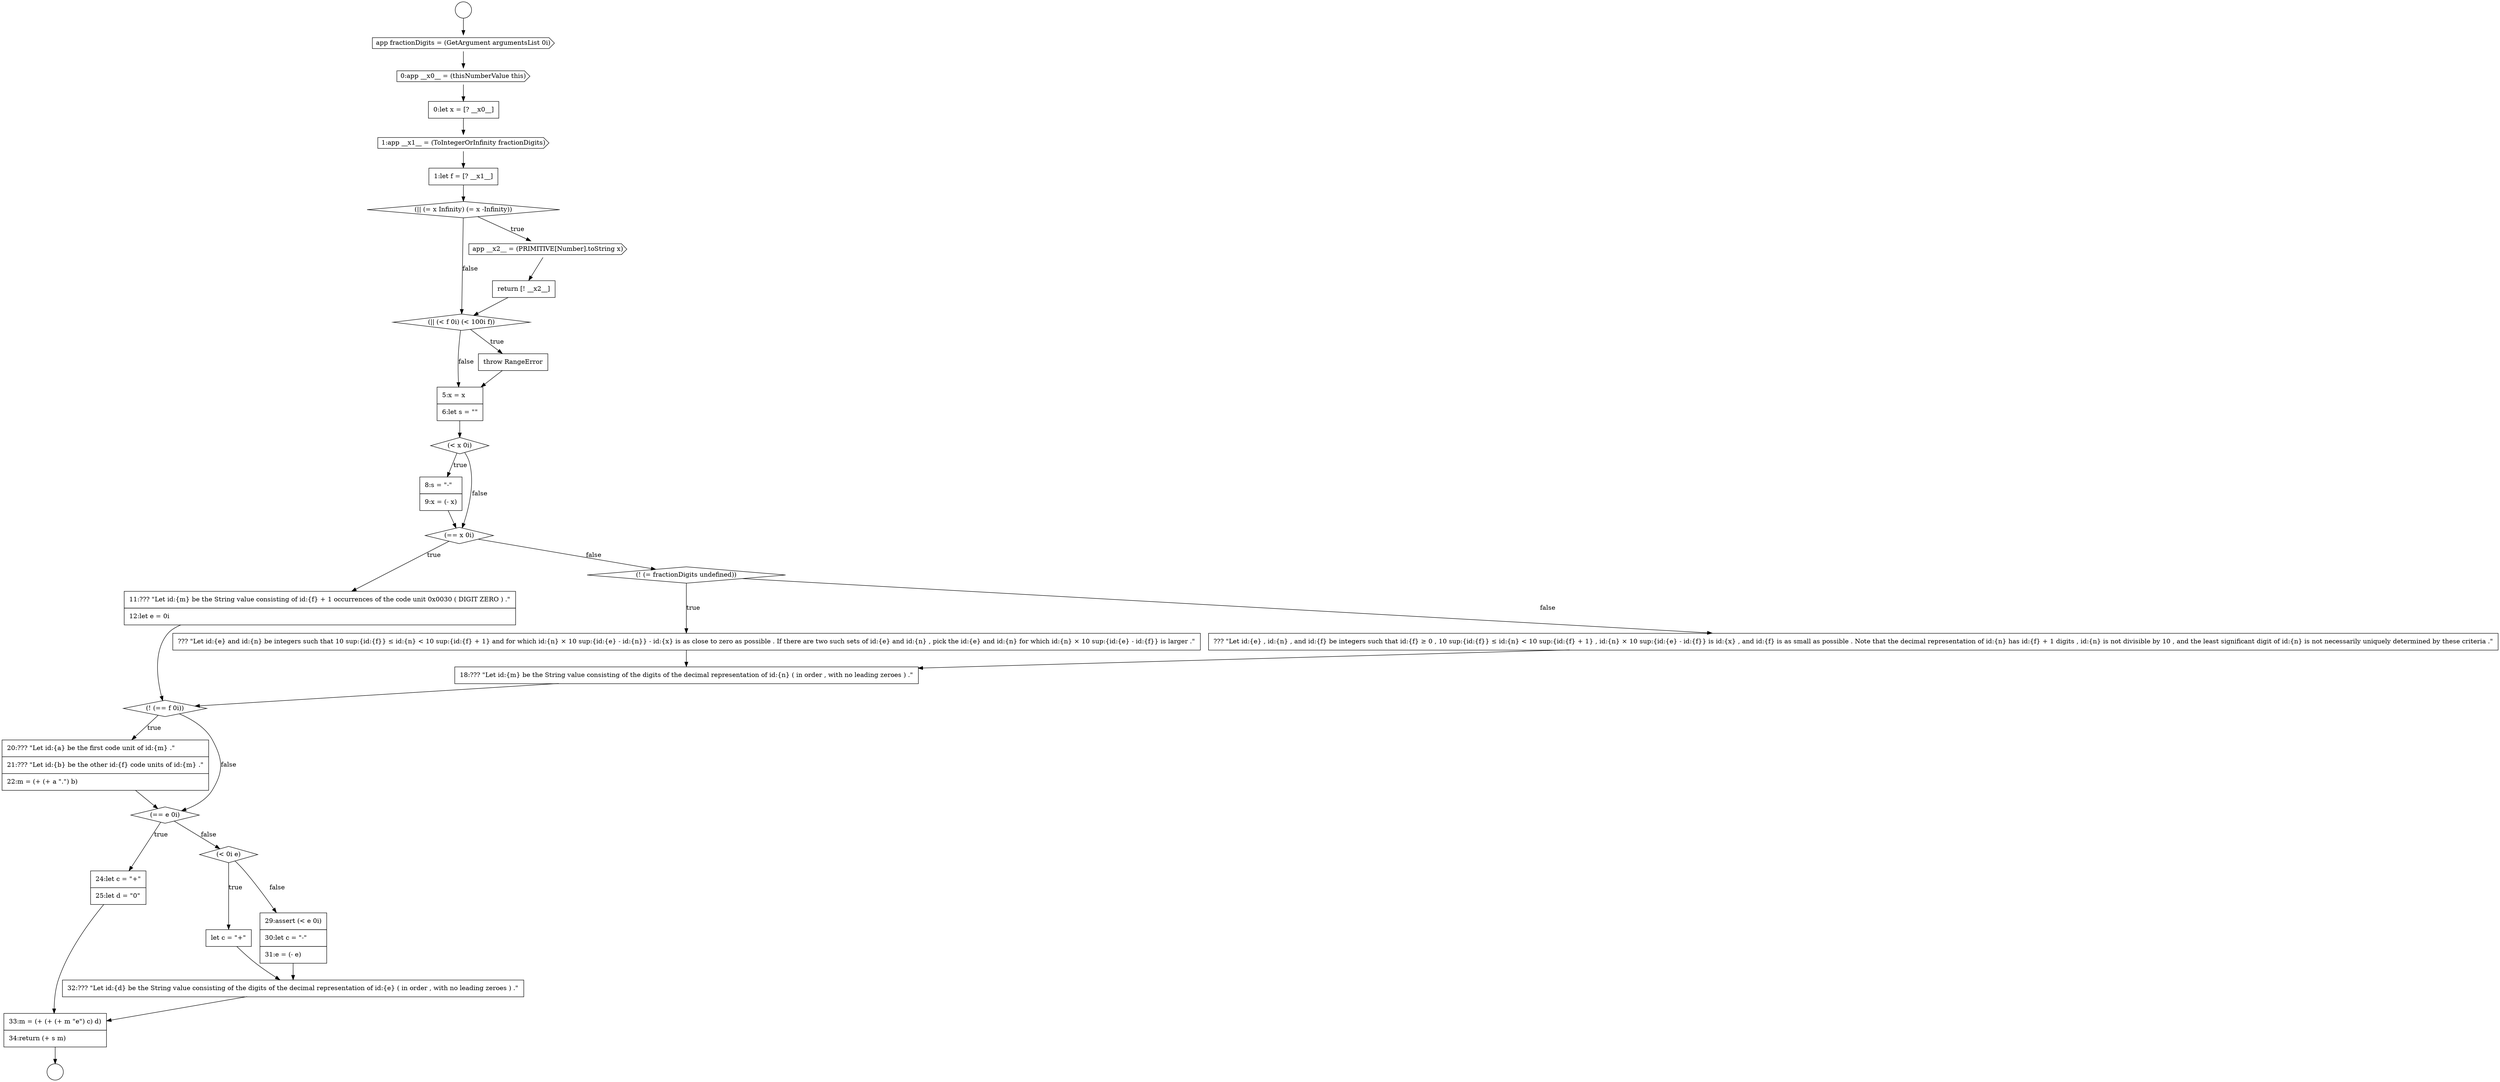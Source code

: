 digraph {
  node12911 [shape=cds, label=<<font color="black">0:app __x0__ = (thisNumberValue this)</font>> color="black" fillcolor="white" style=filled]
  node12921 [shape=diamond, label=<<font color="black">(&lt; x 0i)</font>> color="black" fillcolor="white" style=filled]
  node12920 [shape=none, margin=0, label=<<font color="black">
    <table border="0" cellborder="1" cellspacing="0" cellpadding="10">
      <tr><td align="left">5:x = x</td></tr>
      <tr><td align="left">6:let s = &quot;&quot;</td></tr>
    </table>
  </font>> color="black" fillcolor="white" style=filled]
  node12924 [shape=none, margin=0, label=<<font color="black">
    <table border="0" cellborder="1" cellspacing="0" cellpadding="10">
      <tr><td align="left">11:??? &quot;Let id:{m} be the String value consisting of id:{f} + 1 occurrences of the code unit 0x0030 ( DIGIT ZERO ) .&quot;</td></tr>
      <tr><td align="left">12:let e = 0i</td></tr>
    </table>
  </font>> color="black" fillcolor="white" style=filled]
  node12917 [shape=none, margin=0, label=<<font color="black">
    <table border="0" cellborder="1" cellspacing="0" cellpadding="10">
      <tr><td align="left">return [! __x2__]</td></tr>
    </table>
  </font>> color="black" fillcolor="white" style=filled]
  node12936 [shape=none, margin=0, label=<<font color="black">
    <table border="0" cellborder="1" cellspacing="0" cellpadding="10">
      <tr><td align="left">32:??? &quot;Let id:{d} be the String value consisting of the digits of the decimal representation of id:{e} ( in order , with no leading zeroes ) .&quot;</td></tr>
    </table>
  </font>> color="black" fillcolor="white" style=filled]
  node12926 [shape=none, margin=0, label=<<font color="black">
    <table border="0" cellborder="1" cellspacing="0" cellpadding="10">
      <tr><td align="left">??? &quot;Let id:{e} and id:{n} be integers such that 10 sup:{id:{f}} &le; id:{n} &lt; 10 sup:{id:{f} + 1} and for which id:{n} &times; 10 sup:{id:{e} - id:{n}} - id:{x} is as close to zero as possible . If there are two such sets of id:{e} and id:{n} , pick the id:{e} and id:{n} for which id:{n} &times; 10 sup:{id:{e} - id:{f}} is larger .&quot;</td></tr>
    </table>
  </font>> color="black" fillcolor="white" style=filled]
  node12922 [shape=none, margin=0, label=<<font color="black">
    <table border="0" cellborder="1" cellspacing="0" cellpadding="10">
      <tr><td align="left">8:s = &quot;-&quot;</td></tr>
      <tr><td align="left">9:x = (- x)</td></tr>
    </table>
  </font>> color="black" fillcolor="white" style=filled]
  node12918 [shape=diamond, label=<<font color="black">(|| (&lt; f 0i) (&lt; 100i f))</font>> color="black" fillcolor="white" style=filled]
  node12915 [shape=diamond, label=<<font color="black">(|| (= x Infinity) (= x -Infinity))</font>> color="black" fillcolor="white" style=filled]
  node12919 [shape=none, margin=0, label=<<font color="black">
    <table border="0" cellborder="1" cellspacing="0" cellpadding="10">
      <tr><td align="left">throw RangeError</td></tr>
    </table>
  </font>> color="black" fillcolor="white" style=filled]
  node12908 [shape=circle label=" " color="black" fillcolor="white" style=filled]
  node12928 [shape=none, margin=0, label=<<font color="black">
    <table border="0" cellborder="1" cellspacing="0" cellpadding="10">
      <tr><td align="left">18:??? &quot;Let id:{m} be the String value consisting of the digits of the decimal representation of id:{n} ( in order , with no leading zeroes ) .&quot;</td></tr>
    </table>
  </font>> color="black" fillcolor="white" style=filled]
  node12934 [shape=none, margin=0, label=<<font color="black">
    <table border="0" cellborder="1" cellspacing="0" cellpadding="10">
      <tr><td align="left">let c = &quot;+&quot;</td></tr>
    </table>
  </font>> color="black" fillcolor="white" style=filled]
  node12929 [shape=diamond, label=<<font color="black">(! (== f 0i))</font>> color="black" fillcolor="white" style=filled]
  node12916 [shape=cds, label=<<font color="black">app __x2__ = (PRIMITIVE[Number].toString x)</font>> color="black" fillcolor="white" style=filled]
  node12935 [shape=none, margin=0, label=<<font color="black">
    <table border="0" cellborder="1" cellspacing="0" cellpadding="10">
      <tr><td align="left">29:assert (&lt; e 0i)</td></tr>
      <tr><td align="left">30:let c = &quot;-&quot;</td></tr>
      <tr><td align="left">31:e = (- e)</td></tr>
    </table>
  </font>> color="black" fillcolor="white" style=filled]
  node12927 [shape=none, margin=0, label=<<font color="black">
    <table border="0" cellborder="1" cellspacing="0" cellpadding="10">
      <tr><td align="left">??? &quot;Let id:{e} , id:{n} , and id:{f} be integers such that id:{f} &ge; 0 , 10 sup:{id:{f}} &le; id:{n} &lt; 10 sup:{id:{f} + 1} , id:{n} &times; 10 sup:{id:{e} - id:{f}} is id:{x} , and id:{f} is as small as possible . Note that the decimal representation of id:{n} has id:{f} + 1 digits , id:{n} is not divisible by 10 , and the least significant digit of id:{n} is not necessarily uniquely determined by these criteria .&quot;</td></tr>
    </table>
  </font>> color="black" fillcolor="white" style=filled]
  node12910 [shape=cds, label=<<font color="black">app fractionDigits = (GetArgument argumentsList 0i)</font>> color="black" fillcolor="white" style=filled]
  node12930 [shape=none, margin=0, label=<<font color="black">
    <table border="0" cellborder="1" cellspacing="0" cellpadding="10">
      <tr><td align="left">20:??? &quot;Let id:{a} be the first code unit of id:{m} .&quot;</td></tr>
      <tr><td align="left">21:??? &quot;Let id:{b} be the other id:{f} code units of id:{m} .&quot;</td></tr>
      <tr><td align="left">22:m = (+ (+ a &quot;.&quot;) b)</td></tr>
    </table>
  </font>> color="black" fillcolor="white" style=filled]
  node12931 [shape=diamond, label=<<font color="black">(== e 0i)</font>> color="black" fillcolor="white" style=filled]
  node12923 [shape=diamond, label=<<font color="black">(== x 0i)</font>> color="black" fillcolor="white" style=filled]
  node12913 [shape=cds, label=<<font color="black">1:app __x1__ = (ToIntegerOrInfinity fractionDigits)</font>> color="black" fillcolor="white" style=filled]
  node12914 [shape=none, margin=0, label=<<font color="black">
    <table border="0" cellborder="1" cellspacing="0" cellpadding="10">
      <tr><td align="left">1:let f = [? __x1__]</td></tr>
    </table>
  </font>> color="black" fillcolor="white" style=filled]
  node12909 [shape=circle label=" " color="black" fillcolor="white" style=filled]
  node12937 [shape=none, margin=0, label=<<font color="black">
    <table border="0" cellborder="1" cellspacing="0" cellpadding="10">
      <tr><td align="left">33:m = (+ (+ (+ m &quot;e&quot;) c) d)</td></tr>
      <tr><td align="left">34:return (+ s m)</td></tr>
    </table>
  </font>> color="black" fillcolor="white" style=filled]
  node12932 [shape=none, margin=0, label=<<font color="black">
    <table border="0" cellborder="1" cellspacing="0" cellpadding="10">
      <tr><td align="left">24:let c = &quot;+&quot;</td></tr>
      <tr><td align="left">25:let d = &quot;0&quot;</td></tr>
    </table>
  </font>> color="black" fillcolor="white" style=filled]
  node12925 [shape=diamond, label=<<font color="black">(! (= fractionDigits undefined))</font>> color="black" fillcolor="white" style=filled]
  node12933 [shape=diamond, label=<<font color="black">(&lt; 0i e)</font>> color="black" fillcolor="white" style=filled]
  node12912 [shape=none, margin=0, label=<<font color="black">
    <table border="0" cellborder="1" cellspacing="0" cellpadding="10">
      <tr><td align="left">0:let x = [? __x0__]</td></tr>
    </table>
  </font>> color="black" fillcolor="white" style=filled]
  node12932 -> node12937 [ color="black"]
  node12921 -> node12922 [label=<<font color="black">true</font>> color="black"]
  node12921 -> node12923 [label=<<font color="black">false</font>> color="black"]
  node12923 -> node12924 [label=<<font color="black">true</font>> color="black"]
  node12923 -> node12925 [label=<<font color="black">false</font>> color="black"]
  node12937 -> node12909 [ color="black"]
  node12926 -> node12928 [ color="black"]
  node12928 -> node12929 [ color="black"]
  node12913 -> node12914 [ color="black"]
  node12915 -> node12916 [label=<<font color="black">true</font>> color="black"]
  node12915 -> node12918 [label=<<font color="black">false</font>> color="black"]
  node12918 -> node12919 [label=<<font color="black">true</font>> color="black"]
  node12918 -> node12920 [label=<<font color="black">false</font>> color="black"]
  node12908 -> node12910 [ color="black"]
  node12935 -> node12936 [ color="black"]
  node12927 -> node12928 [ color="black"]
  node12919 -> node12920 [ color="black"]
  node12917 -> node12918 [ color="black"]
  node12934 -> node12936 [ color="black"]
  node12920 -> node12921 [ color="black"]
  node12912 -> node12913 [ color="black"]
  node12914 -> node12915 [ color="black"]
  node12910 -> node12911 [ color="black"]
  node12929 -> node12930 [label=<<font color="black">true</font>> color="black"]
  node12929 -> node12931 [label=<<font color="black">false</font>> color="black"]
  node12936 -> node12937 [ color="black"]
  node12930 -> node12931 [ color="black"]
  node12925 -> node12926 [label=<<font color="black">true</font>> color="black"]
  node12925 -> node12927 [label=<<font color="black">false</font>> color="black"]
  node12911 -> node12912 [ color="black"]
  node12916 -> node12917 [ color="black"]
  node12933 -> node12934 [label=<<font color="black">true</font>> color="black"]
  node12933 -> node12935 [label=<<font color="black">false</font>> color="black"]
  node12922 -> node12923 [ color="black"]
  node12931 -> node12932 [label=<<font color="black">true</font>> color="black"]
  node12931 -> node12933 [label=<<font color="black">false</font>> color="black"]
  node12924 -> node12929 [ color="black"]
}

